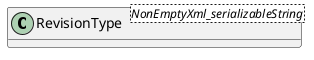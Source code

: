 @startuml
skinparam classAttributeIconSize 0
hide methods

class RevisionType<NonEmptyXml_serializableString> {
}
@enduml